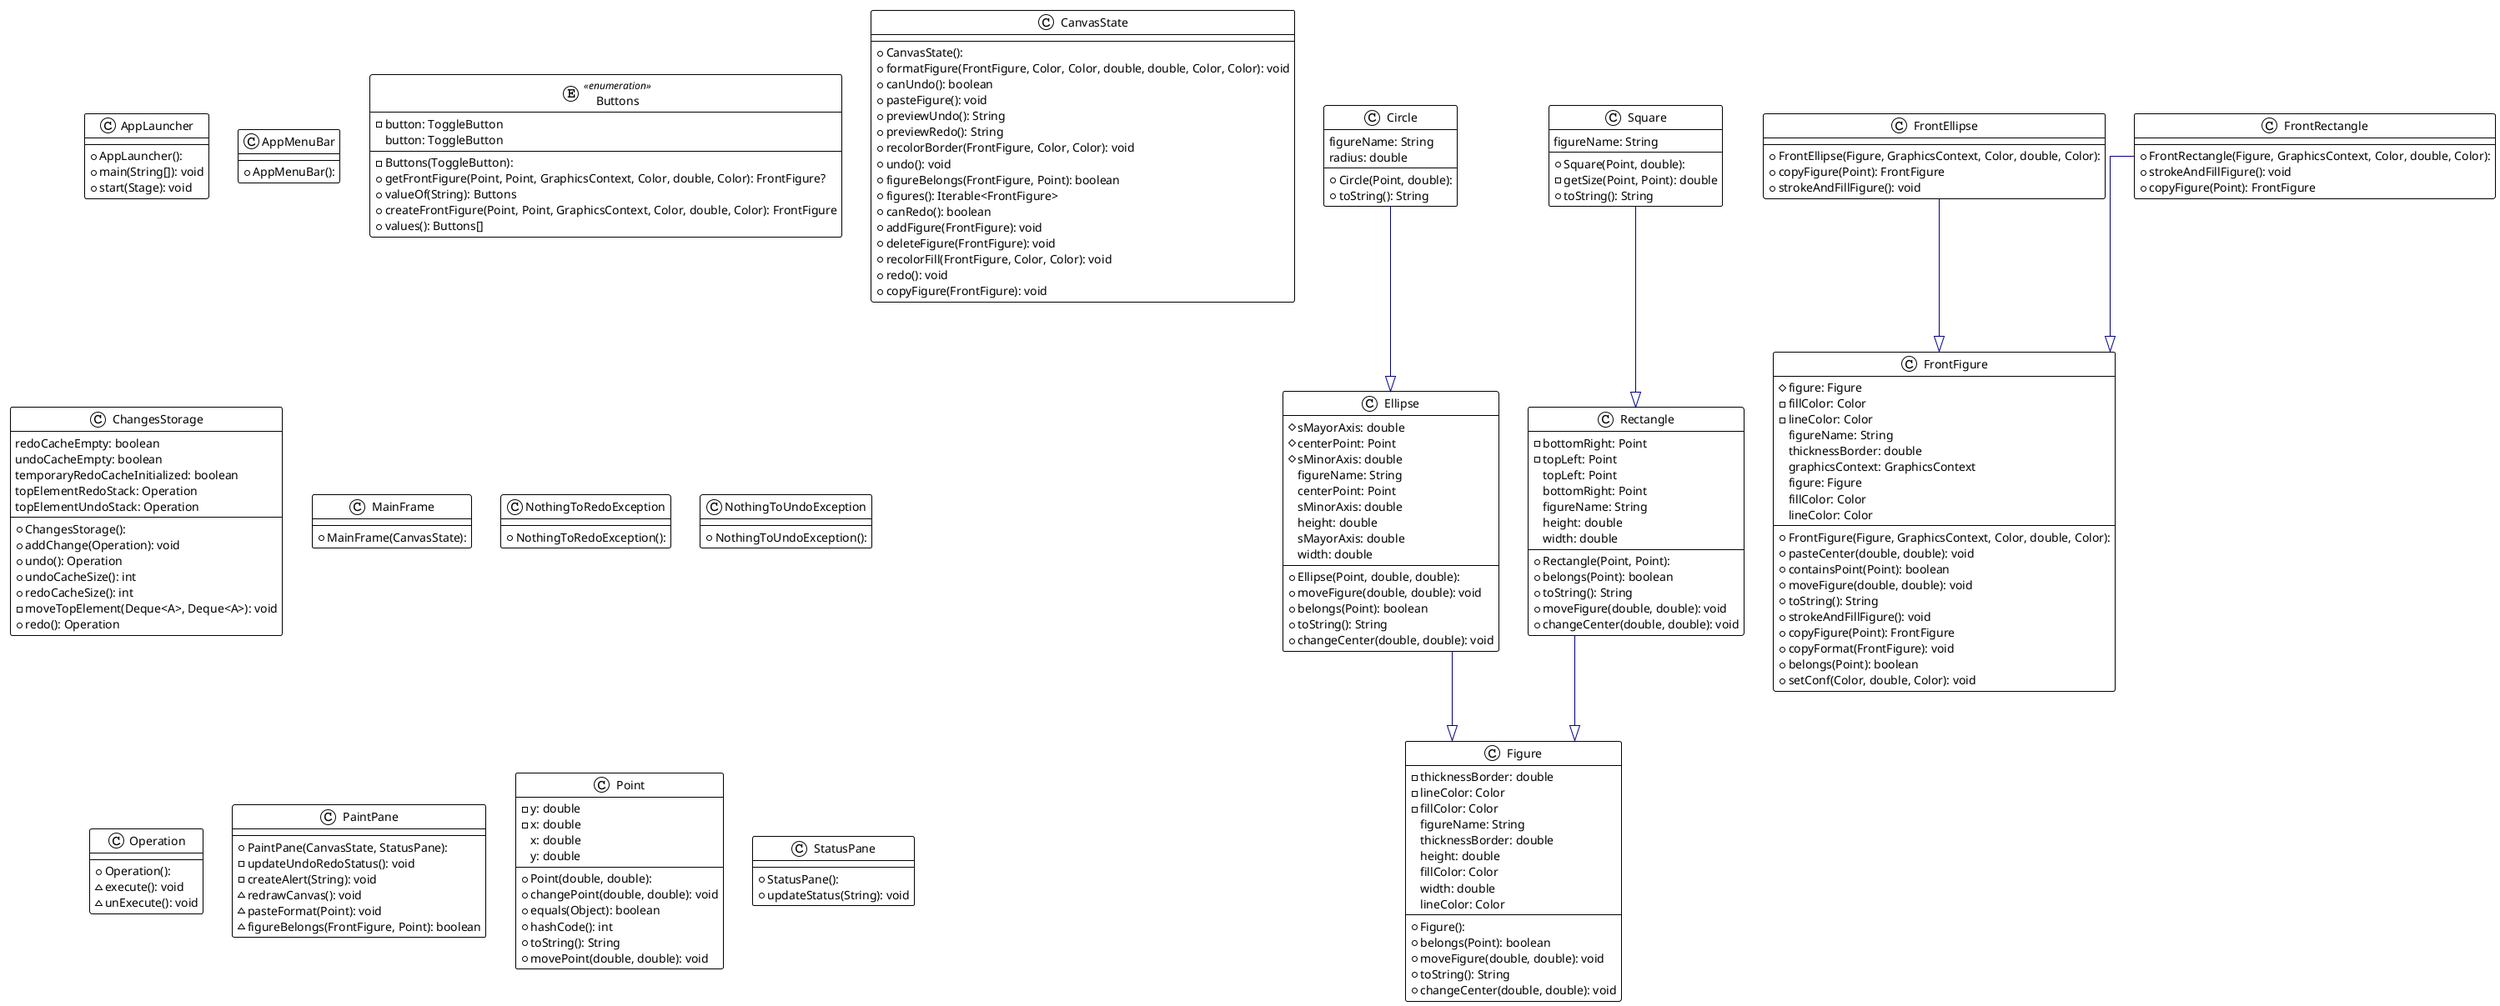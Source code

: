 @startuml

!theme plain
top to bottom direction
skinparam linetype ortho

class AppLauncher {
  + AppLauncher(): 
  + main(String[]): void
  + start(Stage): void
}
class AppMenuBar {
  + AppMenuBar(): 
}
enum Buttons << enumeration >> {
  - Buttons(ToggleButton): 
  - button: ToggleButton
  + getFrontFigure(Point, Point, GraphicsContext, Color, double, Color): FrontFigure?
  + valueOf(String): Buttons
  + createFrontFigure(Point, Point, GraphicsContext, Color, double, Color): FrontFigure
  + values(): Buttons[]
   button: ToggleButton
}
class CanvasState {
  + CanvasState(): 
  + formatFigure(FrontFigure, Color, Color, double, double, Color, Color): void
  + canUndo(): boolean
  + pasteFigure(): void
  + previewUndo(): String
  + previewRedo(): String
  + recolorBorder(FrontFigure, Color, Color): void
  + undo(): void
  + figureBelongs(FrontFigure, Point): boolean
  + figures(): Iterable<FrontFigure>
  + canRedo(): boolean
  + addFigure(FrontFigure): void
  + deleteFigure(FrontFigure): void
  + recolorFill(FrontFigure, Color, Color): void
  + redo(): void
  + copyFigure(FrontFigure): void
}
class ChangesStorage {
  + ChangesStorage(): 
  + addChange(Operation): void
  + undo(): Operation
  + undoCacheSize(): int
  + redoCacheSize(): int
  - moveTopElement(Deque<A>, Deque<A>): void
  + redo(): Operation
   redoCacheEmpty: boolean
   undoCacheEmpty: boolean
   temporaryRedoCacheInitialized: boolean
   topElementRedoStack: Operation
   topElementUndoStack: Operation
}
class Circle {
  + Circle(Point, double): 
  + toString(): String
   figureName: String
   radius: double
}
class Ellipse {
  + Ellipse(Point, double, double): 
  # sMayorAxis: double
  # centerPoint: Point
  # sMinorAxis: double
  + moveFigure(double, double): void
  + belongs(Point): boolean
  + toString(): String
  + changeCenter(double, double): void
   figureName: String
   centerPoint: Point
   sMinorAxis: double
   height: double
   sMayorAxis: double
   width: double
}
class Figure {
  + Figure(): 
  - thicknessBorder: double
  - lineColor: Color
  - fillColor: Color
  + belongs(Point): boolean
  + moveFigure(double, double): void
  + toString(): String
  + changeCenter(double, double): void
   figureName: String
   thicknessBorder: double
   height: double
   fillColor: Color
   width: double
   lineColor: Color
}
class FrontEllipse {
  + FrontEllipse(Figure, GraphicsContext, Color, double, Color): 
  + copyFigure(Point): FrontFigure
  + strokeAndFillFigure(): void
}
class FrontFigure {
  + FrontFigure(Figure, GraphicsContext, Color, double, Color): 
  # figure: Figure
  - fillColor: Color
  - lineColor: Color
  + pasteCenter(double, double): void
  + containsPoint(Point): boolean
  + moveFigure(double, double): void
  + toString(): String
  + strokeAndFillFigure(): void
  + copyFigure(Point): FrontFigure
  + copyFormat(FrontFigure): void
  + belongs(Point): boolean
  + setConf(Color, double, Color): void
   figureName: String
   thicknessBorder: double
   graphicsContext: GraphicsContext
   figure: Figure
   fillColor: Color
   lineColor: Color
}
class FrontRectangle {
  + FrontRectangle(Figure, GraphicsContext, Color, double, Color): 
  + strokeAndFillFigure(): void
  + copyFigure(Point): FrontFigure
}
class MainFrame {
  + MainFrame(CanvasState): 
}
class NothingToRedoException {
  + NothingToRedoException(): 
}
class NothingToUndoException {
  + NothingToUndoException(): 
}
class Operation {
  + Operation(): 
  ~ execute(): void
  ~ unExecute(): void
}
class PaintPane {
  + PaintPane(CanvasState, StatusPane): 
  - updateUndoRedoStatus(): void
  - createAlert(String): void
  ~ redrawCanvas(): void
  ~ pasteFormat(Point): void
  ~ figureBelongs(FrontFigure, Point): boolean
}
class Point {
  + Point(double, double): 
  - y: double
  - x: double
  + changePoint(double, double): void
  + equals(Object): boolean
  + hashCode(): int
  + toString(): String
  + movePoint(double, double): void
   x: double
   y: double
}
class Rectangle {
  + Rectangle(Point, Point): 
  - bottomRight: Point
  - topLeft: Point
  + belongs(Point): boolean
  + toString(): String
  + moveFigure(double, double): void
  + changeCenter(double, double): void
   topLeft: Point
   bottomRight: Point
   figureName: String
   height: double
   width: double
}
class Square {
  + Square(Point, double): 
  - getSize(Point, Point): double
  + toString(): String
   figureName: String
}
class StatusPane {
  + StatusPane(): 
  + updateStatus(String): void
}

Circle                  -[#000082,plain]-^  Ellipse                
Ellipse                 -[#000082,plain]-^  Figure                 
FrontEllipse            -[#000082,plain]-^  FrontFigure            
FrontRectangle          -[#000082,plain]-^  FrontFigure            
Rectangle               -[#000082,plain]-^  Figure                 
Square                  -[#000082,plain]-^  Rectangle              
@enduml
